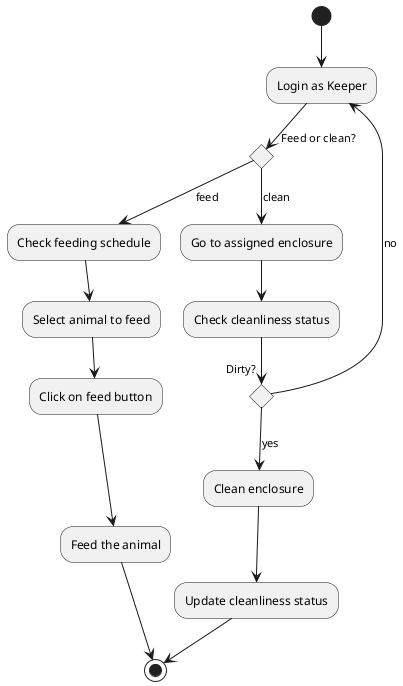 @startuml
(*) --> "Login as Keeper"
if "Feed or clean?"
--> [feed] "Check feeding schedule"
--> "Select animal to feed"
--> "Click on feed button"
--> "Feed the animal"
--> (*)

else
--> [clean] "Go to assigned enclosure"
--> "Check cleanliness status"
if "Dirty?"
  --> [yes] "Clean enclosure"
  --> "Update cleanliness status"
  --> (*)
else
  --> [no] "Login as Keeper"
endif

@enduml
